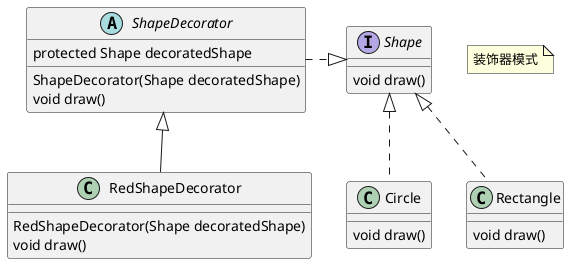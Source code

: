 @startuml
'https://plantuml.com/class-diagram

note as decorator
装饰器模式
end note

interface Shape {
    void draw()
}

class Circle {
    void draw()
}

class Rectangle {
    void draw()
}

abstract class ShapeDecorator {
    protected Shape decoratedShape
    ShapeDecorator(Shape decoratedShape)
    void draw()
}

class RedShapeDecorator {
    RedShapeDecorator(Shape decoratedShape)
    void draw()
}

Shape <|..down Circle
Shape <|..down Rectangle
Shape <|..left ShapeDecorator
ShapeDecorator <|--down RedShapeDecorator
@enduml